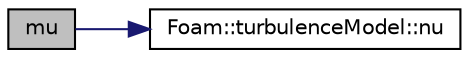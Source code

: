 digraph "mu"
{
  bgcolor="transparent";
  edge [fontname="Helvetica",fontsize="10",labelfontname="Helvetica",labelfontsize="10"];
  node [fontname="Helvetica",fontsize="10",shape=record];
  rankdir="LR";
  Node1 [label="mu",height=0.2,width=0.4,color="black", fillcolor="grey75", style="filled", fontcolor="black"];
  Node1 -> Node2 [color="midnightblue",fontsize="10",style="solid",fontname="Helvetica"];
  Node2 [label="Foam::turbulenceModel::nu",height=0.2,width=0.4,color="black",URL="$a02683.html#a873c2bd19b9d6641c6c1f03df3a292aa",tooltip="Return the laminar viscosity. "];
}
